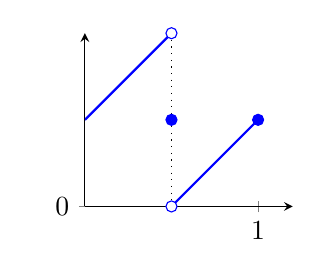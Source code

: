 \pgfplotsset{soldot/.style={color=blue,only marks,mark=*}}
\pgfplotsset{holdot/.style={color=blue,fill=white,only marks,mark=*}}

\begin{tikzpicture}
\begin{axis}[
  x=22mm,
  y=22mm,
  xmax=1.2,
  xtick={1},
  ytick={0},
  axis lines = left,
]
\addplot[domain=0:0.5,blue, thick] {x+0.5};
\addplot[domain=0.5:1,blue, thick] {x-0.5};
\draw[dotted] (axis cs:0.5,1) -- (axis cs:0.5,0);
\addplot[holdot] coordinates{(0.5,1)(0.5,0)};
\addplot[soldot] coordinates{(0.5,0.5)(1,0.5)};
\end{axis}
\end{tikzpicture}
